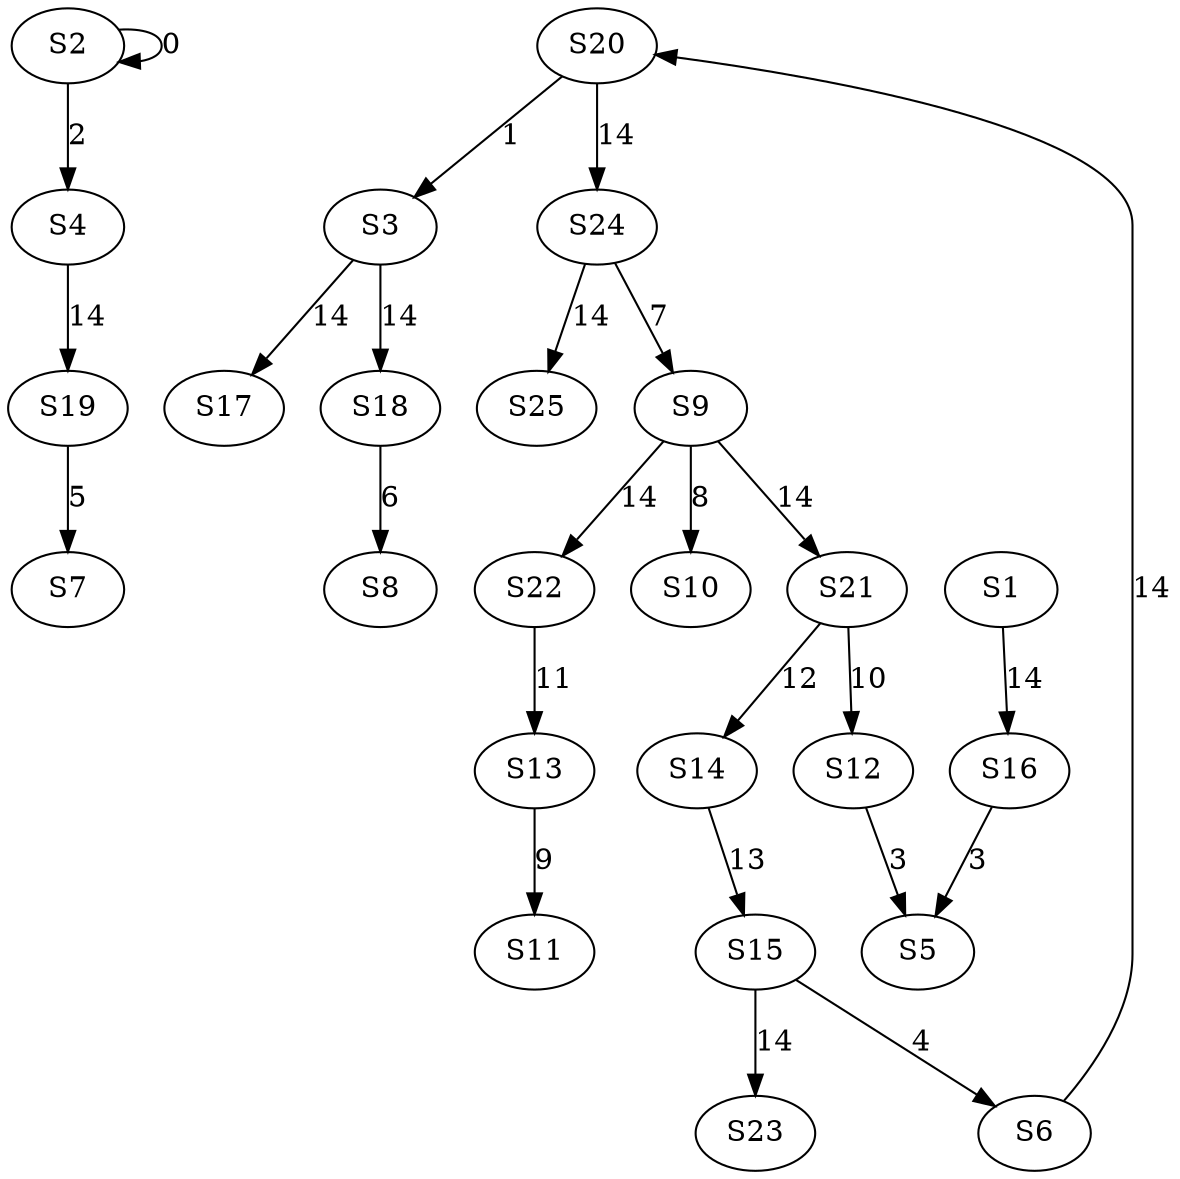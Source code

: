 strict digraph {
	S2 -> S2 [ label = 0 ];
	S20 -> S3 [ label = 1 ];
	S2 -> S4 [ label = 2 ];
	S16 -> S5 [ label = 3 ];
	S15 -> S6 [ label = 4 ];
	S19 -> S7 [ label = 5 ];
	S18 -> S8 [ label = 6 ];
	S24 -> S9 [ label = 7 ];
	S9 -> S10 [ label = 8 ];
	S13 -> S11 [ label = 9 ];
	S21 -> S12 [ label = 10 ];
	S22 -> S13 [ label = 11 ];
	S21 -> S14 [ label = 12 ];
	S14 -> S15 [ label = 13 ];
	S1 -> S16 [ label = 14 ];
	S3 -> S17 [ label = 14 ];
	S3 -> S18 [ label = 14 ];
	S4 -> S19 [ label = 14 ];
	S6 -> S20 [ label = 14 ];
	S9 -> S21 [ label = 14 ];
	S9 -> S22 [ label = 14 ];
	S15 -> S23 [ label = 14 ];
	S20 -> S24 [ label = 14 ];
	S24 -> S25 [ label = 14 ];
	S12 -> S5 [ label = 3 ];
}